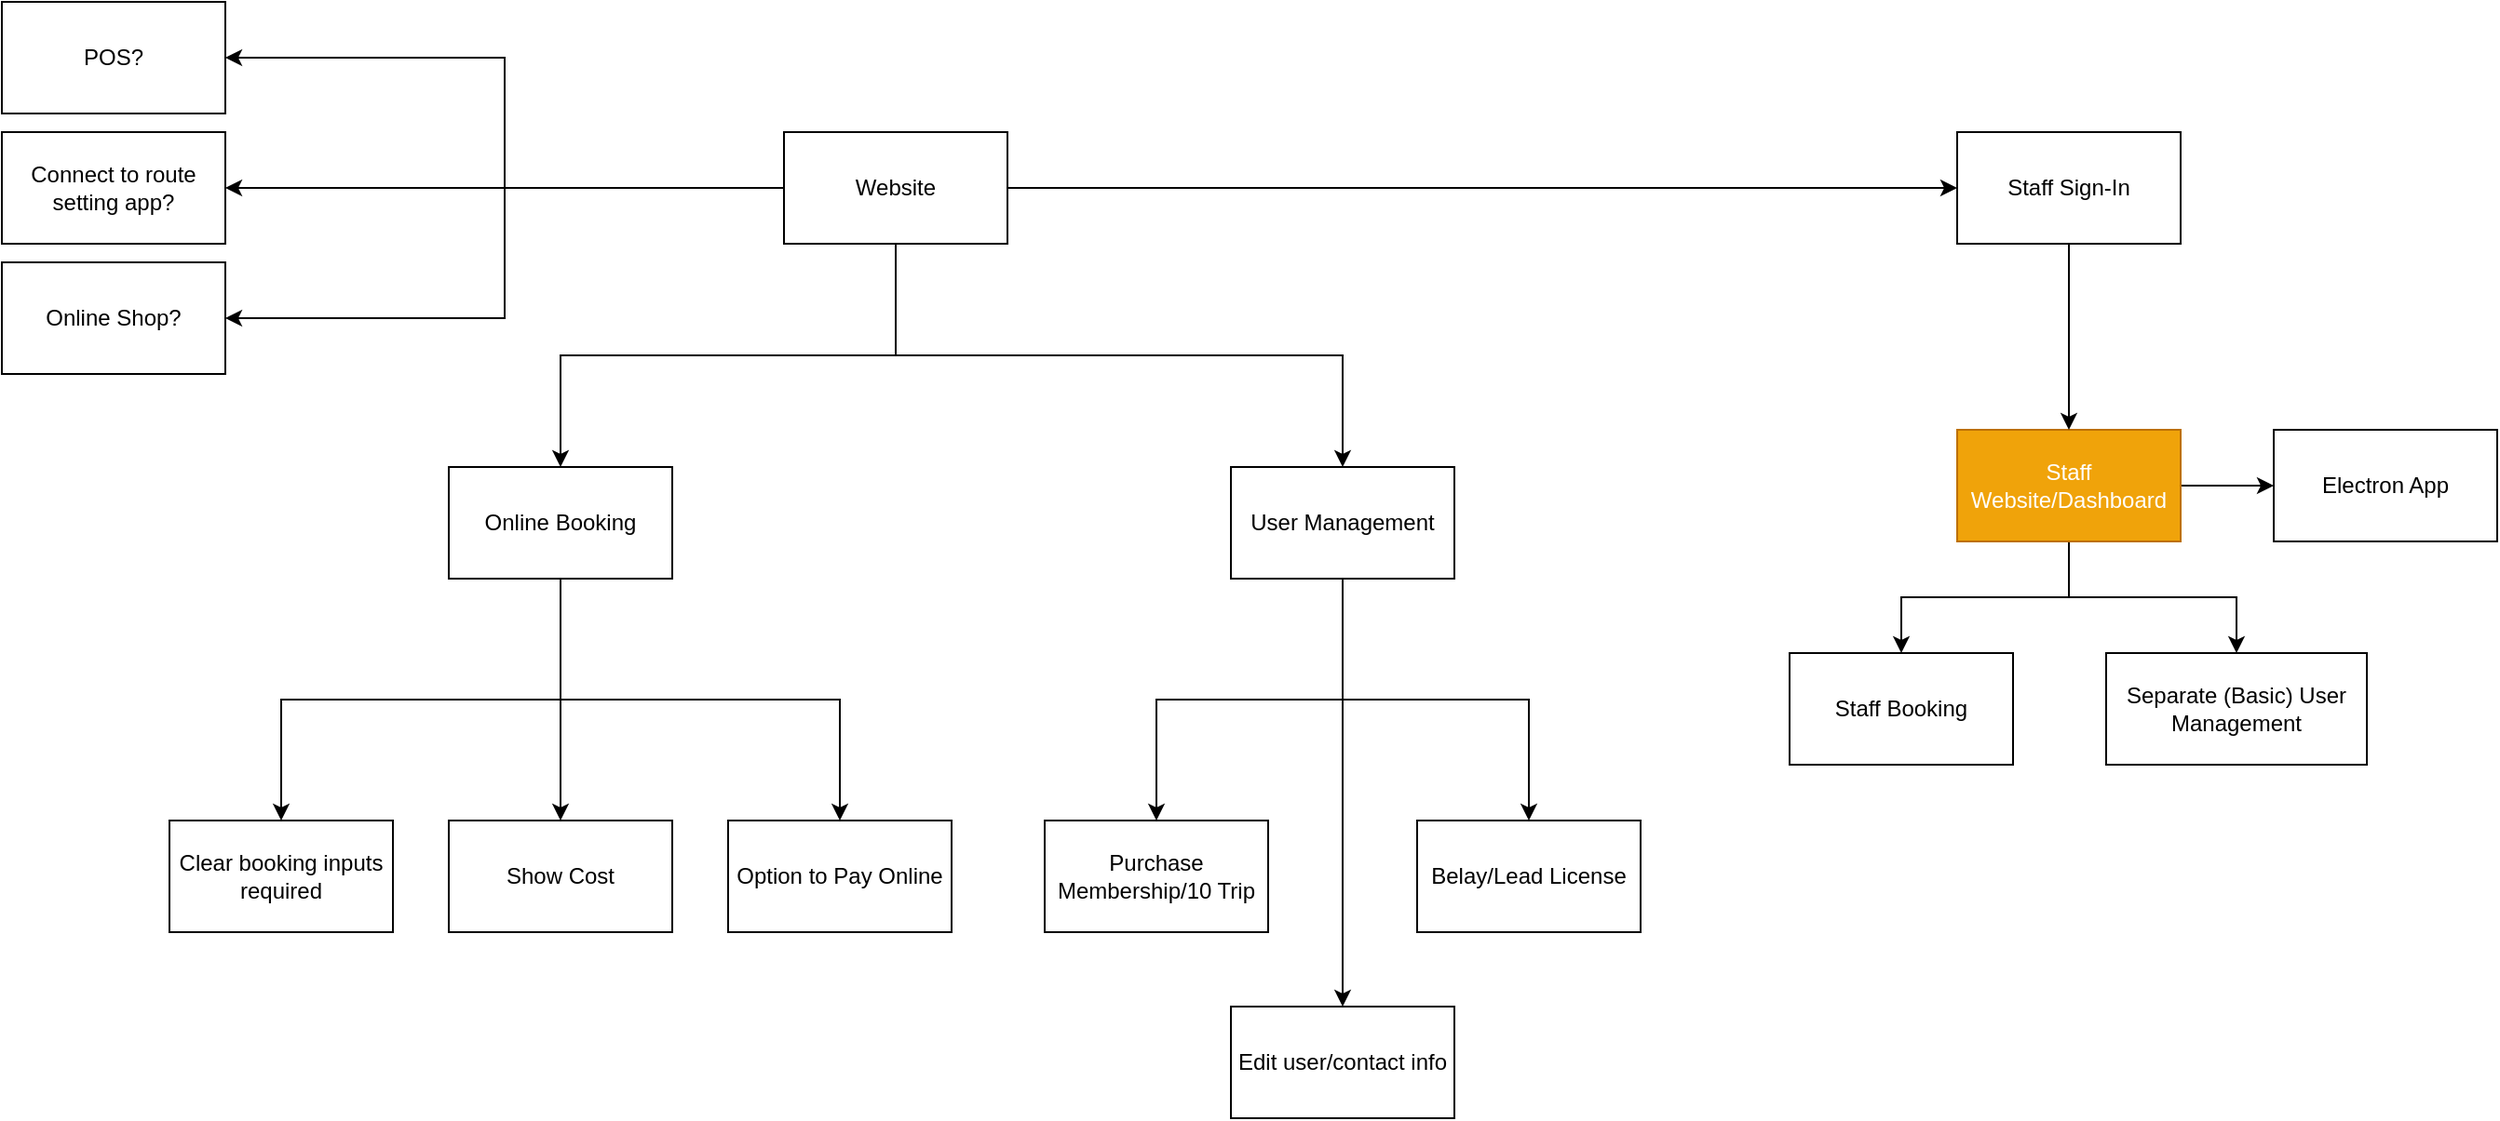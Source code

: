 <mxfile version="13.6.5">
    <diagram id="BgLkFD2oOzztteIyFf5E" name="Page-1">
        <mxGraphModel dx="1742" dy="1844" grid="1" gridSize="10" guides="1" tooltips="1" connect="1" arrows="1" fold="1" page="1" pageScale="1" pageWidth="827" pageHeight="1169" math="0" shadow="0">
            <root>
                <mxCell id="0"/>
                <mxCell id="1" parent="0"/>
                <mxCell id="4V6EDmsgNlKsgFKjrRRw-4" style="edgeStyle=orthogonalEdgeStyle;rounded=0;orthogonalLoop=1;jettySize=auto;html=1;exitX=0.5;exitY=1;exitDx=0;exitDy=0;" parent="1" source="4V6EDmsgNlKsgFKjrRRw-1" target="4V6EDmsgNlKsgFKjrRRw-2" edge="1">
                    <mxGeometry relative="1" as="geometry"/>
                </mxCell>
                <mxCell id="4V6EDmsgNlKsgFKjrRRw-6" style="edgeStyle=orthogonalEdgeStyle;rounded=0;orthogonalLoop=1;jettySize=auto;html=1;exitX=0.5;exitY=1;exitDx=0;exitDy=0;entryX=0.5;entryY=0;entryDx=0;entryDy=0;" parent="1" source="4V6EDmsgNlKsgFKjrRRw-1" target="4V6EDmsgNlKsgFKjrRRw-3" edge="1">
                    <mxGeometry relative="1" as="geometry"/>
                </mxCell>
                <mxCell id="4V6EDmsgNlKsgFKjrRRw-9" style="edgeStyle=orthogonalEdgeStyle;rounded=0;orthogonalLoop=1;jettySize=auto;html=1;exitX=1;exitY=0.5;exitDx=0;exitDy=0;entryX=0;entryY=0.5;entryDx=0;entryDy=0;" parent="1" source="4V6EDmsgNlKsgFKjrRRw-1" target="4V6EDmsgNlKsgFKjrRRw-8" edge="1">
                    <mxGeometry relative="1" as="geometry"/>
                </mxCell>
                <mxCell id="4V6EDmsgNlKsgFKjrRRw-25" style="edgeStyle=orthogonalEdgeStyle;rounded=0;orthogonalLoop=1;jettySize=auto;html=1;exitX=0;exitY=0.5;exitDx=0;exitDy=0;" parent="1" source="4V6EDmsgNlKsgFKjrRRw-1" target="4V6EDmsgNlKsgFKjrRRw-24" edge="1">
                    <mxGeometry relative="1" as="geometry"/>
                </mxCell>
                <mxCell id="4V6EDmsgNlKsgFKjrRRw-37" style="edgeStyle=orthogonalEdgeStyle;rounded=0;orthogonalLoop=1;jettySize=auto;html=1;exitX=0;exitY=0.5;exitDx=0;exitDy=0;entryX=1;entryY=0.5;entryDx=0;entryDy=0;" parent="1" source="4V6EDmsgNlKsgFKjrRRw-1" target="4V6EDmsgNlKsgFKjrRRw-36" edge="1">
                    <mxGeometry relative="1" as="geometry"/>
                </mxCell>
                <mxCell id="4V6EDmsgNlKsgFKjrRRw-39" style="edgeStyle=orthogonalEdgeStyle;rounded=0;orthogonalLoop=1;jettySize=auto;html=1;exitX=0;exitY=0.5;exitDx=0;exitDy=0;entryX=1;entryY=0.5;entryDx=0;entryDy=0;" parent="1" source="4V6EDmsgNlKsgFKjrRRw-1" target="4V6EDmsgNlKsgFKjrRRw-38" edge="1">
                    <mxGeometry relative="1" as="geometry"/>
                </mxCell>
                <mxCell id="4V6EDmsgNlKsgFKjrRRw-1" value="Website" style="rounded=0;whiteSpace=wrap;html=1;" parent="1" vertex="1">
                    <mxGeometry x="300" y="20" width="120" height="60" as="geometry"/>
                </mxCell>
                <mxCell id="4V6EDmsgNlKsgFKjrRRw-29" style="edgeStyle=orthogonalEdgeStyle;rounded=0;orthogonalLoop=1;jettySize=auto;html=1;exitX=0.5;exitY=1;exitDx=0;exitDy=0;entryX=0.5;entryY=0;entryDx=0;entryDy=0;" parent="1" source="4V6EDmsgNlKsgFKjrRRw-2" target="4V6EDmsgNlKsgFKjrRRw-28" edge="1">
                    <mxGeometry relative="1" as="geometry"/>
                </mxCell>
                <mxCell id="4V6EDmsgNlKsgFKjrRRw-30" style="edgeStyle=orthogonalEdgeStyle;rounded=0;orthogonalLoop=1;jettySize=auto;html=1;exitX=0.5;exitY=1;exitDx=0;exitDy=0;entryX=0.5;entryY=0;entryDx=0;entryDy=0;" parent="1" source="4V6EDmsgNlKsgFKjrRRw-2" target="4V6EDmsgNlKsgFKjrRRw-27" edge="1">
                    <mxGeometry relative="1" as="geometry"/>
                </mxCell>
                <mxCell id="4V6EDmsgNlKsgFKjrRRw-32" style="edgeStyle=orthogonalEdgeStyle;rounded=0;orthogonalLoop=1;jettySize=auto;html=1;exitX=0.5;exitY=1;exitDx=0;exitDy=0;entryX=0.5;entryY=0;entryDx=0;entryDy=0;" parent="1" source="4V6EDmsgNlKsgFKjrRRw-2" target="4V6EDmsgNlKsgFKjrRRw-31" edge="1">
                    <mxGeometry relative="1" as="geometry"/>
                </mxCell>
                <mxCell id="4V6EDmsgNlKsgFKjrRRw-2" value="Online Booking" style="rounded=0;whiteSpace=wrap;html=1;" parent="1" vertex="1">
                    <mxGeometry x="120" y="200" width="120" height="60" as="geometry"/>
                </mxCell>
                <mxCell id="4V6EDmsgNlKsgFKjrRRw-20" style="edgeStyle=orthogonalEdgeStyle;rounded=0;orthogonalLoop=1;jettySize=auto;html=1;exitX=0.5;exitY=1;exitDx=0;exitDy=0;entryX=0.5;entryY=0;entryDx=0;entryDy=0;" parent="1" source="4V6EDmsgNlKsgFKjrRRw-3" target="4V6EDmsgNlKsgFKjrRRw-19" edge="1">
                    <mxGeometry relative="1" as="geometry"/>
                </mxCell>
                <mxCell id="4V6EDmsgNlKsgFKjrRRw-23" style="edgeStyle=orthogonalEdgeStyle;rounded=0;orthogonalLoop=1;jettySize=auto;html=1;exitX=0.5;exitY=1;exitDx=0;exitDy=0;entryX=0.5;entryY=0;entryDx=0;entryDy=0;" parent="1" source="4V6EDmsgNlKsgFKjrRRw-3" target="4V6EDmsgNlKsgFKjrRRw-22" edge="1">
                    <mxGeometry relative="1" as="geometry"/>
                </mxCell>
                <mxCell id="4V6EDmsgNlKsgFKjrRRw-35" style="edgeStyle=orthogonalEdgeStyle;rounded=0;orthogonalLoop=1;jettySize=auto;html=1;exitX=0.5;exitY=1;exitDx=0;exitDy=0;" parent="1" source="4V6EDmsgNlKsgFKjrRRw-3" target="4V6EDmsgNlKsgFKjrRRw-34" edge="1">
                    <mxGeometry relative="1" as="geometry"/>
                </mxCell>
                <mxCell id="4V6EDmsgNlKsgFKjrRRw-3" value="User Management" style="rounded=0;whiteSpace=wrap;html=1;" parent="1" vertex="1">
                    <mxGeometry x="540" y="200" width="120" height="60" as="geometry"/>
                </mxCell>
                <mxCell id="4V6EDmsgNlKsgFKjrRRw-13" style="edgeStyle=orthogonalEdgeStyle;rounded=0;orthogonalLoop=1;jettySize=auto;html=1;exitX=0.5;exitY=1;exitDx=0;exitDy=0;entryX=0.5;entryY=0;entryDx=0;entryDy=0;" parent="1" source="4V6EDmsgNlKsgFKjrRRw-7" target="4V6EDmsgNlKsgFKjrRRw-12" edge="1">
                    <mxGeometry relative="1" as="geometry"/>
                </mxCell>
                <mxCell id="4V6EDmsgNlKsgFKjrRRw-26" style="edgeStyle=orthogonalEdgeStyle;rounded=0;orthogonalLoop=1;jettySize=auto;html=1;exitX=0.5;exitY=1;exitDx=0;exitDy=0;" parent="1" source="4V6EDmsgNlKsgFKjrRRw-7" target="4V6EDmsgNlKsgFKjrRRw-11" edge="1">
                    <mxGeometry relative="1" as="geometry"/>
                </mxCell>
                <mxCell id="4V6EDmsgNlKsgFKjrRRw-41" style="edgeStyle=orthogonalEdgeStyle;rounded=0;orthogonalLoop=1;jettySize=auto;html=1;exitX=1;exitY=0.5;exitDx=0;exitDy=0;entryX=0;entryY=0.5;entryDx=0;entryDy=0;" parent="1" source="4V6EDmsgNlKsgFKjrRRw-7" target="4V6EDmsgNlKsgFKjrRRw-40" edge="1">
                    <mxGeometry relative="1" as="geometry"/>
                </mxCell>
                <mxCell id="4V6EDmsgNlKsgFKjrRRw-7" value="Staff Website/Dashboard" style="rounded=0;whiteSpace=wrap;html=1;fillColor=#f0a30a;strokeColor=#BD7000;fontColor=#ffffff;" parent="1" vertex="1">
                    <mxGeometry x="930" y="180" width="120" height="60" as="geometry"/>
                </mxCell>
                <mxCell id="4V6EDmsgNlKsgFKjrRRw-10" style="edgeStyle=orthogonalEdgeStyle;rounded=0;orthogonalLoop=1;jettySize=auto;html=1;exitX=0.5;exitY=1;exitDx=0;exitDy=0;entryX=0.5;entryY=0;entryDx=0;entryDy=0;" parent="1" source="4V6EDmsgNlKsgFKjrRRw-8" target="4V6EDmsgNlKsgFKjrRRw-7" edge="1">
                    <mxGeometry relative="1" as="geometry"/>
                </mxCell>
                <mxCell id="4V6EDmsgNlKsgFKjrRRw-8" value="Staff Sign-In" style="rounded=0;whiteSpace=wrap;html=1;" parent="1" vertex="1">
                    <mxGeometry x="930" y="20" width="120" height="60" as="geometry"/>
                </mxCell>
                <mxCell id="4V6EDmsgNlKsgFKjrRRw-11" value="Separate (Basic) User Management" style="rounded=0;whiteSpace=wrap;html=1;" parent="1" vertex="1">
                    <mxGeometry x="1010" y="300" width="140" height="60" as="geometry"/>
                </mxCell>
                <mxCell id="4V6EDmsgNlKsgFKjrRRw-12" value="Staff Booking" style="rounded=0;whiteSpace=wrap;html=1;" parent="1" vertex="1">
                    <mxGeometry x="840" y="300" width="120" height="60" as="geometry"/>
                </mxCell>
                <mxCell id="4V6EDmsgNlKsgFKjrRRw-19" value="Purchase Membership/10 Trip" style="rounded=0;whiteSpace=wrap;html=1;" parent="1" vertex="1">
                    <mxGeometry x="440" y="390" width="120" height="60" as="geometry"/>
                </mxCell>
                <mxCell id="4V6EDmsgNlKsgFKjrRRw-22" value="Edit user/contact info" style="rounded=0;whiteSpace=wrap;html=1;" parent="1" vertex="1">
                    <mxGeometry x="540" y="490" width="120" height="60" as="geometry"/>
                </mxCell>
                <mxCell id="4V6EDmsgNlKsgFKjrRRw-24" value="Connect to route setting app?" style="rounded=0;whiteSpace=wrap;html=1;" parent="1" vertex="1">
                    <mxGeometry x="-120" y="20" width="120" height="60" as="geometry"/>
                </mxCell>
                <mxCell id="4V6EDmsgNlKsgFKjrRRw-27" value="Show Cost" style="rounded=0;whiteSpace=wrap;html=1;" parent="1" vertex="1">
                    <mxGeometry x="120" y="390" width="120" height="60" as="geometry"/>
                </mxCell>
                <mxCell id="4V6EDmsgNlKsgFKjrRRw-28" value="Clear booking inputs required" style="rounded=0;whiteSpace=wrap;html=1;" parent="1" vertex="1">
                    <mxGeometry x="-30" y="390" width="120" height="60" as="geometry"/>
                </mxCell>
                <mxCell id="4V6EDmsgNlKsgFKjrRRw-31" value="Option to Pay Online" style="rounded=0;whiteSpace=wrap;html=1;" parent="1" vertex="1">
                    <mxGeometry x="270" y="390" width="120" height="60" as="geometry"/>
                </mxCell>
                <mxCell id="4V6EDmsgNlKsgFKjrRRw-34" value="Belay/Lead License" style="rounded=0;whiteSpace=wrap;html=1;" parent="1" vertex="1">
                    <mxGeometry x="640" y="390" width="120" height="60" as="geometry"/>
                </mxCell>
                <mxCell id="4V6EDmsgNlKsgFKjrRRw-36" value="Online Shop?" style="rounded=0;whiteSpace=wrap;html=1;" parent="1" vertex="1">
                    <mxGeometry x="-120" y="90" width="120" height="60" as="geometry"/>
                </mxCell>
                <mxCell id="4V6EDmsgNlKsgFKjrRRw-38" value="POS?" style="rounded=0;whiteSpace=wrap;html=1;" parent="1" vertex="1">
                    <mxGeometry x="-120" y="-50" width="120" height="60" as="geometry"/>
                </mxCell>
                <mxCell id="4V6EDmsgNlKsgFKjrRRw-40" value="Electron App" style="rounded=0;whiteSpace=wrap;html=1;" parent="1" vertex="1">
                    <mxGeometry x="1100" y="180" width="120" height="60" as="geometry"/>
                </mxCell>
            </root>
        </mxGraphModel>
    </diagram>
</mxfile>